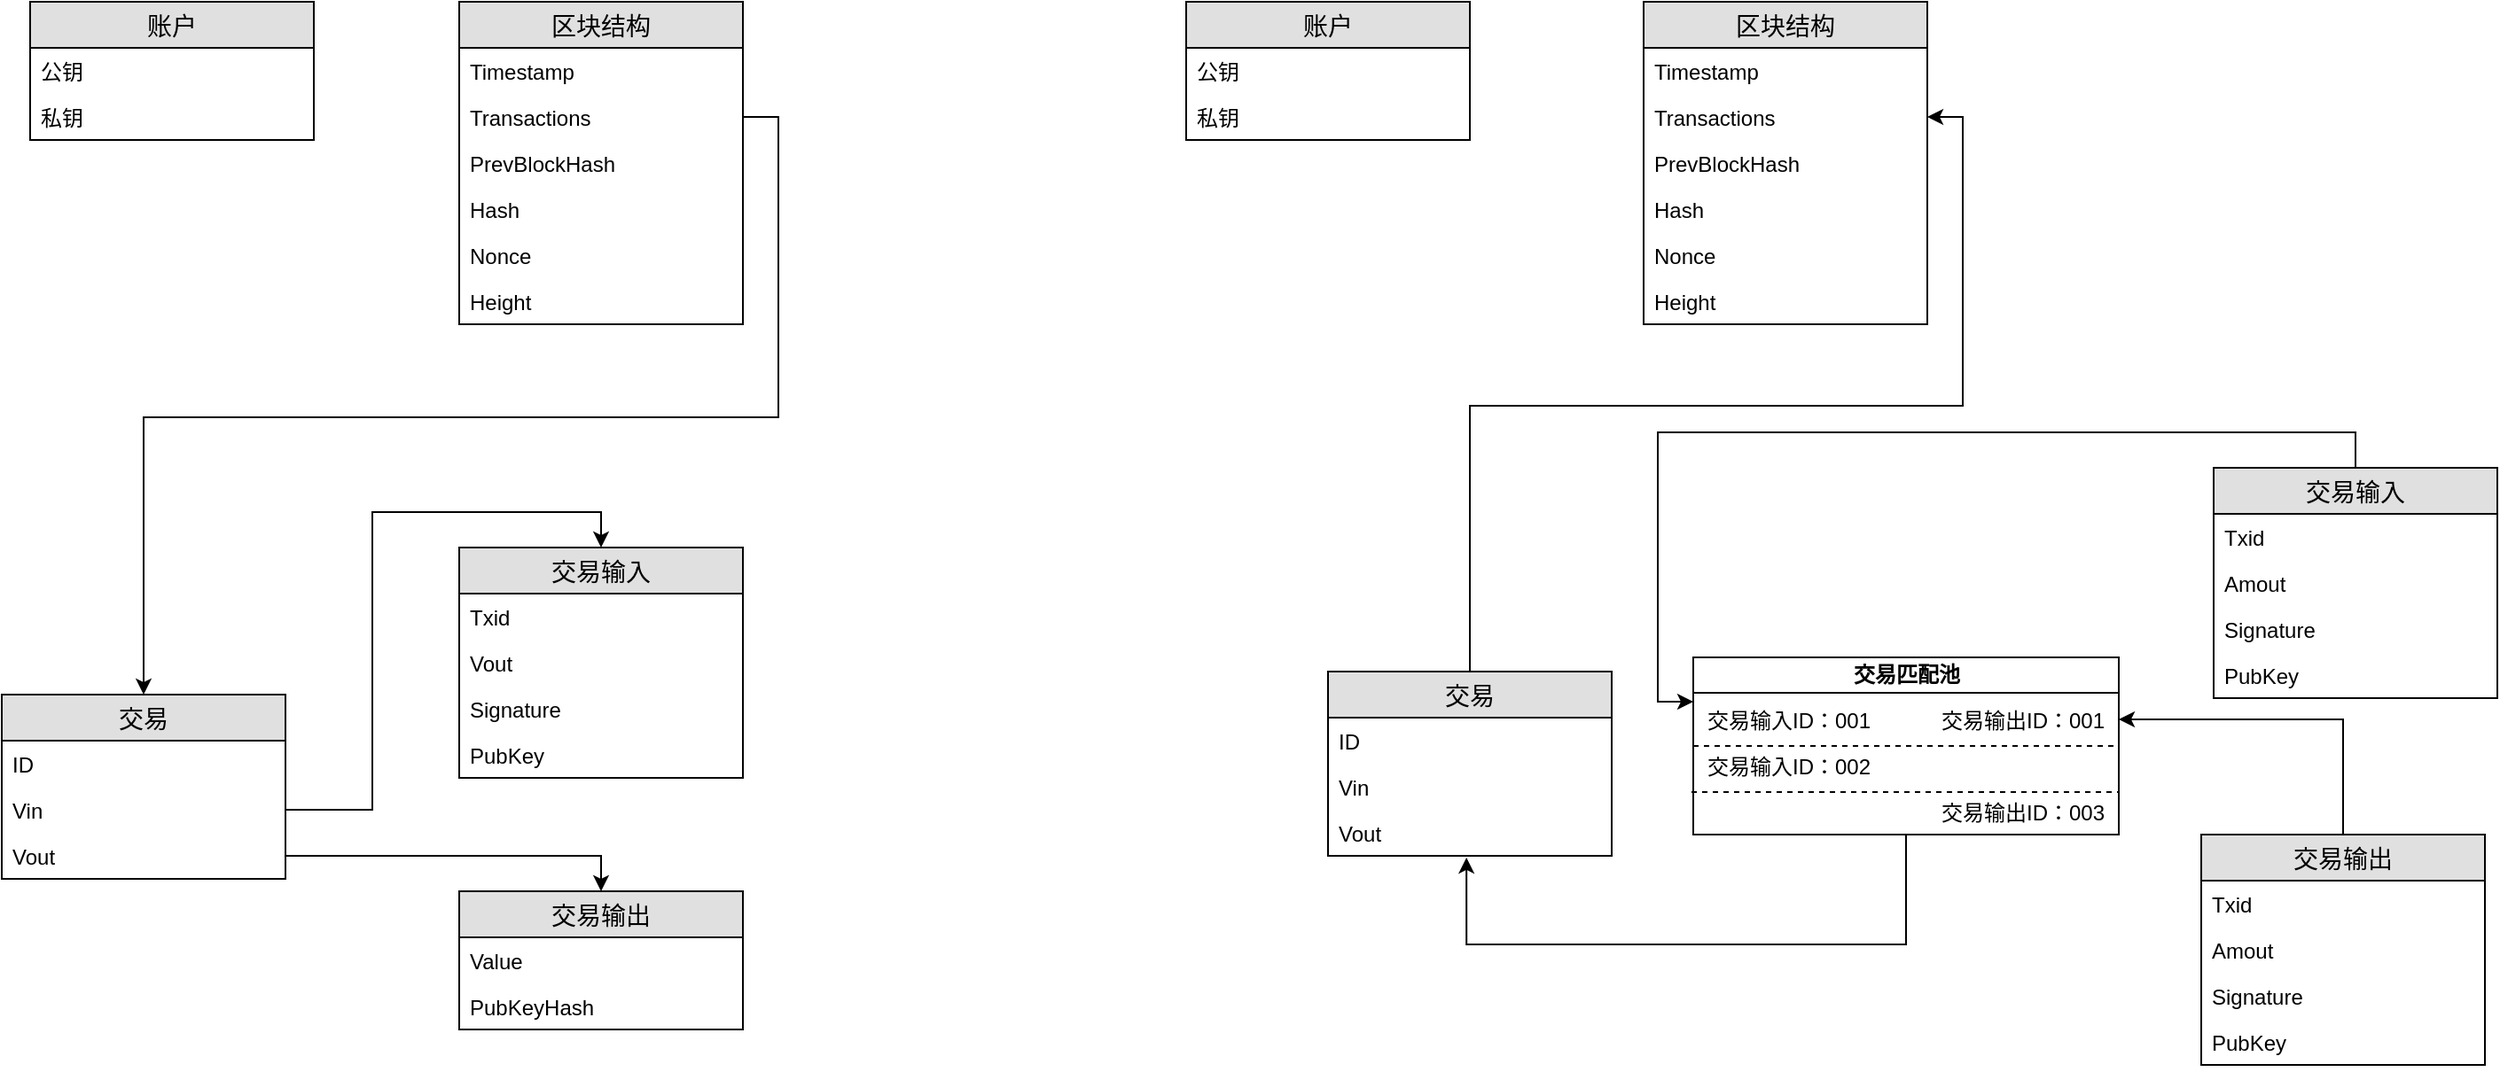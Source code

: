 <mxfile pages="1" version="11.2.9" type="github"><diagram id="iDRUR-TPC9FBBq83nX0D" name="第 1 页"><mxGraphModel dx="1822" dy="794" grid="0" gridSize="10" guides="1" tooltips="1" connect="1" arrows="1" fold="1" page="0" pageScale="1" pageWidth="827" pageHeight="1169" math="0" shadow="0"><root><mxCell id="0"/><mxCell id="1" parent="0"/><mxCell id="pDNvD17WXWYoY0awfkyG-1" value="区块结构" style="swimlane;fontStyle=0;childLayout=stackLayout;horizontal=1;startSize=26;fillColor=#e0e0e0;horizontalStack=0;resizeParent=1;resizeParentMax=0;resizeLast=0;collapsible=1;marginBottom=0;swimlaneFillColor=#ffffff;align=center;fontSize=14;" parent="1" vertex="1"><mxGeometry x="-67" y="103" width="160" height="182" as="geometry"/></mxCell><mxCell id="pDNvD17WXWYoY0awfkyG-2" value="Timestamp" style="text;strokeColor=none;fillColor=none;spacingLeft=4;spacingRight=4;overflow=hidden;rotatable=0;points=[[0,0.5],[1,0.5]];portConstraint=eastwest;fontSize=12;" parent="pDNvD17WXWYoY0awfkyG-1" vertex="1"><mxGeometry y="26" width="160" height="26" as="geometry"/></mxCell><mxCell id="pDNvD17WXWYoY0awfkyG-3" value="Transactions" style="text;strokeColor=none;fillColor=none;spacingLeft=4;spacingRight=4;overflow=hidden;rotatable=0;points=[[0,0.5],[1,0.5]];portConstraint=eastwest;fontSize=12;" parent="pDNvD17WXWYoY0awfkyG-1" vertex="1"><mxGeometry y="52" width="160" height="26" as="geometry"/></mxCell><mxCell id="pDNvD17WXWYoY0awfkyG-4" value="PrevBlockHash" style="text;strokeColor=none;fillColor=none;spacingLeft=4;spacingRight=4;overflow=hidden;rotatable=0;points=[[0,0.5],[1,0.5]];portConstraint=eastwest;fontSize=12;" parent="pDNvD17WXWYoY0awfkyG-1" vertex="1"><mxGeometry y="78" width="160" height="26" as="geometry"/></mxCell><mxCell id="pDNvD17WXWYoY0awfkyG-5" value="Hash" style="text;strokeColor=none;fillColor=none;spacingLeft=4;spacingRight=4;overflow=hidden;rotatable=0;points=[[0,0.5],[1,0.5]];portConstraint=eastwest;fontSize=12;" parent="pDNvD17WXWYoY0awfkyG-1" vertex="1"><mxGeometry y="104" width="160" height="26" as="geometry"/></mxCell><mxCell id="pDNvD17WXWYoY0awfkyG-6" value="Nonce" style="text;strokeColor=none;fillColor=none;spacingLeft=4;spacingRight=4;overflow=hidden;rotatable=0;points=[[0,0.5],[1,0.5]];portConstraint=eastwest;fontSize=12;" parent="pDNvD17WXWYoY0awfkyG-1" vertex="1"><mxGeometry y="130" width="160" height="26" as="geometry"/></mxCell><mxCell id="pDNvD17WXWYoY0awfkyG-7" value="Height" style="text;strokeColor=none;fillColor=none;spacingLeft=4;spacingRight=4;overflow=hidden;rotatable=0;points=[[0,0.5],[1,0.5]];portConstraint=eastwest;fontSize=12;" parent="pDNvD17WXWYoY0awfkyG-1" vertex="1"><mxGeometry y="156" width="160" height="26" as="geometry"/></mxCell><mxCell id="pDNvD17WXWYoY0awfkyG-8" value="账户" style="swimlane;fontStyle=0;childLayout=stackLayout;horizontal=1;startSize=26;fillColor=#e0e0e0;horizontalStack=0;resizeParent=1;resizeParentMax=0;resizeLast=0;collapsible=1;marginBottom=0;swimlaneFillColor=#ffffff;align=center;fontSize=14;" parent="1" vertex="1"><mxGeometry x="-309" y="103" width="160" height="78" as="geometry"/></mxCell><mxCell id="pDNvD17WXWYoY0awfkyG-9" value="公钥" style="text;strokeColor=none;fillColor=none;spacingLeft=4;spacingRight=4;overflow=hidden;rotatable=0;points=[[0,0.5],[1,0.5]];portConstraint=eastwest;fontSize=12;" parent="pDNvD17WXWYoY0awfkyG-8" vertex="1"><mxGeometry y="26" width="160" height="26" as="geometry"/></mxCell><mxCell id="pDNvD17WXWYoY0awfkyG-10" value="私钥" style="text;strokeColor=none;fillColor=none;spacingLeft=4;spacingRight=4;overflow=hidden;rotatable=0;points=[[0,0.5],[1,0.5]];portConstraint=eastwest;fontSize=12;" parent="pDNvD17WXWYoY0awfkyG-8" vertex="1"><mxGeometry y="52" width="160" height="26" as="geometry"/></mxCell><mxCell id="pDNvD17WXWYoY0awfkyG-15" value="交易" style="swimlane;fontStyle=0;childLayout=stackLayout;horizontal=1;startSize=26;fillColor=#e0e0e0;horizontalStack=0;resizeParent=1;resizeParentMax=0;resizeLast=0;collapsible=1;marginBottom=0;swimlaneFillColor=#ffffff;align=center;fontSize=14;" parent="1" vertex="1"><mxGeometry x="-325" y="494" width="160" height="104" as="geometry"/></mxCell><mxCell id="pDNvD17WXWYoY0awfkyG-16" value="ID" style="text;strokeColor=none;fillColor=none;spacingLeft=4;spacingRight=4;overflow=hidden;rotatable=0;points=[[0,0.5],[1,0.5]];portConstraint=eastwest;fontSize=12;" parent="pDNvD17WXWYoY0awfkyG-15" vertex="1"><mxGeometry y="26" width="160" height="26" as="geometry"/></mxCell><mxCell id="pDNvD17WXWYoY0awfkyG-17" value="Vin" style="text;strokeColor=none;fillColor=none;spacingLeft=4;spacingRight=4;overflow=hidden;rotatable=0;points=[[0,0.5],[1,0.5]];portConstraint=eastwest;fontSize=12;" parent="pDNvD17WXWYoY0awfkyG-15" vertex="1"><mxGeometry y="52" width="160" height="26" as="geometry"/></mxCell><mxCell id="pDNvD17WXWYoY0awfkyG-18" value="Vout" style="text;strokeColor=none;fillColor=none;spacingLeft=4;spacingRight=4;overflow=hidden;rotatable=0;points=[[0,0.5],[1,0.5]];portConstraint=eastwest;fontSize=12;" parent="pDNvD17WXWYoY0awfkyG-15" vertex="1"><mxGeometry y="78" width="160" height="26" as="geometry"/></mxCell><mxCell id="pDNvD17WXWYoY0awfkyG-19" value="交易输入" style="swimlane;fontStyle=0;childLayout=stackLayout;horizontal=1;startSize=26;fillColor=#e0e0e0;horizontalStack=0;resizeParent=1;resizeParentMax=0;resizeLast=0;collapsible=1;marginBottom=0;swimlaneFillColor=#ffffff;align=center;fontSize=14;" parent="1" vertex="1"><mxGeometry x="-67" y="411" width="160" height="130" as="geometry"/></mxCell><mxCell id="pDNvD17WXWYoY0awfkyG-20" value="Txid" style="text;strokeColor=none;fillColor=none;spacingLeft=4;spacingRight=4;overflow=hidden;rotatable=0;points=[[0,0.5],[1,0.5]];portConstraint=eastwest;fontSize=12;" parent="pDNvD17WXWYoY0awfkyG-19" vertex="1"><mxGeometry y="26" width="160" height="26" as="geometry"/></mxCell><mxCell id="pDNvD17WXWYoY0awfkyG-21" value="Vout" style="text;strokeColor=none;fillColor=none;spacingLeft=4;spacingRight=4;overflow=hidden;rotatable=0;points=[[0,0.5],[1,0.5]];portConstraint=eastwest;fontSize=12;" parent="pDNvD17WXWYoY0awfkyG-19" vertex="1"><mxGeometry y="52" width="160" height="26" as="geometry"/></mxCell><mxCell id="pDNvD17WXWYoY0awfkyG-22" value="Signature" style="text;strokeColor=none;fillColor=none;spacingLeft=4;spacingRight=4;overflow=hidden;rotatable=0;points=[[0,0.5],[1,0.5]];portConstraint=eastwest;fontSize=12;" parent="pDNvD17WXWYoY0awfkyG-19" vertex="1"><mxGeometry y="78" width="160" height="26" as="geometry"/></mxCell><mxCell id="pDNvD17WXWYoY0awfkyG-28" value="PubKey" style="text;strokeColor=none;fillColor=none;spacingLeft=4;spacingRight=4;overflow=hidden;rotatable=0;points=[[0,0.5],[1,0.5]];portConstraint=eastwest;fontSize=12;" parent="pDNvD17WXWYoY0awfkyG-19" vertex="1"><mxGeometry y="104" width="160" height="26" as="geometry"/></mxCell><mxCell id="pDNvD17WXWYoY0awfkyG-23" value="交易输出" style="swimlane;fontStyle=0;childLayout=stackLayout;horizontal=1;startSize=26;fillColor=#e0e0e0;horizontalStack=0;resizeParent=1;resizeParentMax=0;resizeLast=0;collapsible=1;marginBottom=0;swimlaneFillColor=#ffffff;align=center;fontSize=14;" parent="1" vertex="1"><mxGeometry x="-67" y="605" width="160" height="78" as="geometry"/></mxCell><mxCell id="pDNvD17WXWYoY0awfkyG-24" value="Value" style="text;strokeColor=none;fillColor=none;spacingLeft=4;spacingRight=4;overflow=hidden;rotatable=0;points=[[0,0.5],[1,0.5]];portConstraint=eastwest;fontSize=12;" parent="pDNvD17WXWYoY0awfkyG-23" vertex="1"><mxGeometry y="26" width="160" height="26" as="geometry"/></mxCell><mxCell id="pDNvD17WXWYoY0awfkyG-25" value="PubKeyHash" style="text;strokeColor=none;fillColor=none;spacingLeft=4;spacingRight=4;overflow=hidden;rotatable=0;points=[[0,0.5],[1,0.5]];portConstraint=eastwest;fontSize=12;" parent="pDNvD17WXWYoY0awfkyG-23" vertex="1"><mxGeometry y="52" width="160" height="26" as="geometry"/></mxCell><mxCell id="pDNvD17WXWYoY0awfkyG-30" style="edgeStyle=orthogonalEdgeStyle;rounded=0;orthogonalLoop=1;jettySize=auto;html=1;exitX=1;exitY=0.5;exitDx=0;exitDy=0;entryX=0.5;entryY=0;entryDx=0;entryDy=0;" parent="1" source="pDNvD17WXWYoY0awfkyG-17" target="pDNvD17WXWYoY0awfkyG-19" edge="1"><mxGeometry relative="1" as="geometry"/></mxCell><mxCell id="pDNvD17WXWYoY0awfkyG-31" style="edgeStyle=orthogonalEdgeStyle;rounded=0;orthogonalLoop=1;jettySize=auto;html=1;exitX=1;exitY=0.5;exitDx=0;exitDy=0;entryX=0.5;entryY=0;entryDx=0;entryDy=0;" parent="1" source="pDNvD17WXWYoY0awfkyG-18" target="pDNvD17WXWYoY0awfkyG-23" edge="1"><mxGeometry relative="1" as="geometry"/></mxCell><mxCell id="pDNvD17WXWYoY0awfkyG-33" style="edgeStyle=orthogonalEdgeStyle;rounded=0;orthogonalLoop=1;jettySize=auto;html=1;exitX=1;exitY=0.5;exitDx=0;exitDy=0;" parent="1" source="pDNvD17WXWYoY0awfkyG-3" target="pDNvD17WXWYoY0awfkyG-15" edge="1"><mxGeometry relative="1" as="geometry"/></mxCell><mxCell id="rmLEwJgq2sEauWwqbLfc-2" value="区块结构" style="swimlane;fontStyle=0;childLayout=stackLayout;horizontal=1;startSize=26;fillColor=#e0e0e0;horizontalStack=0;resizeParent=1;resizeParentMax=0;resizeLast=0;collapsible=1;marginBottom=0;swimlaneFillColor=#ffffff;align=center;fontSize=14;" vertex="1" parent="1"><mxGeometry x="601" y="103" width="160" height="182" as="geometry"/></mxCell><mxCell id="rmLEwJgq2sEauWwqbLfc-3" value="Timestamp" style="text;strokeColor=none;fillColor=none;spacingLeft=4;spacingRight=4;overflow=hidden;rotatable=0;points=[[0,0.5],[1,0.5]];portConstraint=eastwest;fontSize=12;" vertex="1" parent="rmLEwJgq2sEauWwqbLfc-2"><mxGeometry y="26" width="160" height="26" as="geometry"/></mxCell><mxCell id="rmLEwJgq2sEauWwqbLfc-4" value="Transactions" style="text;strokeColor=none;fillColor=none;spacingLeft=4;spacingRight=4;overflow=hidden;rotatable=0;points=[[0,0.5],[1,0.5]];portConstraint=eastwest;fontSize=12;" vertex="1" parent="rmLEwJgq2sEauWwqbLfc-2"><mxGeometry y="52" width="160" height="26" as="geometry"/></mxCell><mxCell id="rmLEwJgq2sEauWwqbLfc-5" value="PrevBlockHash" style="text;strokeColor=none;fillColor=none;spacingLeft=4;spacingRight=4;overflow=hidden;rotatable=0;points=[[0,0.5],[1,0.5]];portConstraint=eastwest;fontSize=12;" vertex="1" parent="rmLEwJgq2sEauWwqbLfc-2"><mxGeometry y="78" width="160" height="26" as="geometry"/></mxCell><mxCell id="rmLEwJgq2sEauWwqbLfc-6" value="Hash" style="text;strokeColor=none;fillColor=none;spacingLeft=4;spacingRight=4;overflow=hidden;rotatable=0;points=[[0,0.5],[1,0.5]];portConstraint=eastwest;fontSize=12;" vertex="1" parent="rmLEwJgq2sEauWwqbLfc-2"><mxGeometry y="104" width="160" height="26" as="geometry"/></mxCell><mxCell id="rmLEwJgq2sEauWwqbLfc-7" value="Nonce" style="text;strokeColor=none;fillColor=none;spacingLeft=4;spacingRight=4;overflow=hidden;rotatable=0;points=[[0,0.5],[1,0.5]];portConstraint=eastwest;fontSize=12;" vertex="1" parent="rmLEwJgq2sEauWwqbLfc-2"><mxGeometry y="130" width="160" height="26" as="geometry"/></mxCell><mxCell id="rmLEwJgq2sEauWwqbLfc-8" value="Height" style="text;strokeColor=none;fillColor=none;spacingLeft=4;spacingRight=4;overflow=hidden;rotatable=0;points=[[0,0.5],[1,0.5]];portConstraint=eastwest;fontSize=12;" vertex="1" parent="rmLEwJgq2sEauWwqbLfc-2"><mxGeometry y="156" width="160" height="26" as="geometry"/></mxCell><mxCell id="rmLEwJgq2sEauWwqbLfc-9" value="账户" style="swimlane;fontStyle=0;childLayout=stackLayout;horizontal=1;startSize=26;fillColor=#e0e0e0;horizontalStack=0;resizeParent=1;resizeParentMax=0;resizeLast=0;collapsible=1;marginBottom=0;swimlaneFillColor=#ffffff;align=center;fontSize=14;" vertex="1" parent="1"><mxGeometry x="343" y="103" width="160" height="78" as="geometry"/></mxCell><mxCell id="rmLEwJgq2sEauWwqbLfc-10" value="公钥" style="text;strokeColor=none;fillColor=none;spacingLeft=4;spacingRight=4;overflow=hidden;rotatable=0;points=[[0,0.5],[1,0.5]];portConstraint=eastwest;fontSize=12;" vertex="1" parent="rmLEwJgq2sEauWwqbLfc-9"><mxGeometry y="26" width="160" height="26" as="geometry"/></mxCell><mxCell id="rmLEwJgq2sEauWwqbLfc-11" value="私钥" style="text;strokeColor=none;fillColor=none;spacingLeft=4;spacingRight=4;overflow=hidden;rotatable=0;points=[[0,0.5],[1,0.5]];portConstraint=eastwest;fontSize=12;" vertex="1" parent="rmLEwJgq2sEauWwqbLfc-9"><mxGeometry y="52" width="160" height="26" as="geometry"/></mxCell><mxCell id="rmLEwJgq2sEauWwqbLfc-33" style="edgeStyle=orthogonalEdgeStyle;rounded=0;orthogonalLoop=1;jettySize=auto;html=1;exitX=0.5;exitY=0;exitDx=0;exitDy=0;entryX=1;entryY=0.5;entryDx=0;entryDy=0;startArrow=none;startFill=0;" edge="1" parent="1" source="rmLEwJgq2sEauWwqbLfc-12" target="rmLEwJgq2sEauWwqbLfc-4"><mxGeometry relative="1" as="geometry"/></mxCell><mxCell id="rmLEwJgq2sEauWwqbLfc-12" value="交易" style="swimlane;fontStyle=0;childLayout=stackLayout;horizontal=1;startSize=26;fillColor=#e0e0e0;horizontalStack=0;resizeParent=1;resizeParentMax=0;resizeLast=0;collapsible=1;marginBottom=0;swimlaneFillColor=#ffffff;align=center;fontSize=14;" vertex="1" parent="1"><mxGeometry x="423" y="481" width="160" height="104" as="geometry"/></mxCell><mxCell id="rmLEwJgq2sEauWwqbLfc-13" value="ID" style="text;strokeColor=none;fillColor=none;spacingLeft=4;spacingRight=4;overflow=hidden;rotatable=0;points=[[0,0.5],[1,0.5]];portConstraint=eastwest;fontSize=12;" vertex="1" parent="rmLEwJgq2sEauWwqbLfc-12"><mxGeometry y="26" width="160" height="26" as="geometry"/></mxCell><mxCell id="rmLEwJgq2sEauWwqbLfc-14" value="Vin" style="text;strokeColor=none;fillColor=none;spacingLeft=4;spacingRight=4;overflow=hidden;rotatable=0;points=[[0,0.5],[1,0.5]];portConstraint=eastwest;fontSize=12;" vertex="1" parent="rmLEwJgq2sEauWwqbLfc-12"><mxGeometry y="52" width="160" height="26" as="geometry"/></mxCell><mxCell id="rmLEwJgq2sEauWwqbLfc-15" value="Vout" style="text;strokeColor=none;fillColor=none;spacingLeft=4;spacingRight=4;overflow=hidden;rotatable=0;points=[[0,0.5],[1,0.5]];portConstraint=eastwest;fontSize=12;" vertex="1" parent="rmLEwJgq2sEauWwqbLfc-12"><mxGeometry y="78" width="160" height="26" as="geometry"/></mxCell><mxCell id="rmLEwJgq2sEauWwqbLfc-78" style="edgeStyle=orthogonalEdgeStyle;rounded=0;orthogonalLoop=1;jettySize=auto;html=1;exitX=0.5;exitY=0;exitDx=0;exitDy=0;entryX=0;entryY=0.25;entryDx=0;entryDy=0;startArrow=none;startFill=0;" edge="1" parent="1" source="rmLEwJgq2sEauWwqbLfc-16" target="rmLEwJgq2sEauWwqbLfc-69"><mxGeometry relative="1" as="geometry"/></mxCell><mxCell id="rmLEwJgq2sEauWwqbLfc-16" value="交易输入" style="swimlane;fontStyle=0;childLayout=stackLayout;horizontal=1;startSize=26;fillColor=#e0e0e0;horizontalStack=0;resizeParent=1;resizeParentMax=0;resizeLast=0;collapsible=1;marginBottom=0;swimlaneFillColor=#ffffff;align=center;fontSize=14;" vertex="1" parent="1"><mxGeometry x="922.5" y="366" width="160" height="130" as="geometry"/></mxCell><mxCell id="rmLEwJgq2sEauWwqbLfc-17" value="Txid" style="text;strokeColor=none;fillColor=none;spacingLeft=4;spacingRight=4;overflow=hidden;rotatable=0;points=[[0,0.5],[1,0.5]];portConstraint=eastwest;fontSize=12;" vertex="1" parent="rmLEwJgq2sEauWwqbLfc-16"><mxGeometry y="26" width="160" height="26" as="geometry"/></mxCell><mxCell id="rmLEwJgq2sEauWwqbLfc-18" value="Amout" style="text;strokeColor=none;fillColor=none;spacingLeft=4;spacingRight=4;overflow=hidden;rotatable=0;points=[[0,0.5],[1,0.5]];portConstraint=eastwest;fontSize=12;" vertex="1" parent="rmLEwJgq2sEauWwqbLfc-16"><mxGeometry y="52" width="160" height="26" as="geometry"/></mxCell><mxCell id="rmLEwJgq2sEauWwqbLfc-19" value="Signature" style="text;strokeColor=none;fillColor=none;spacingLeft=4;spacingRight=4;overflow=hidden;rotatable=0;points=[[0,0.5],[1,0.5]];portConstraint=eastwest;fontSize=12;" vertex="1" parent="rmLEwJgq2sEauWwqbLfc-16"><mxGeometry y="78" width="160" height="26" as="geometry"/></mxCell><mxCell id="rmLEwJgq2sEauWwqbLfc-20" value="PubKey" style="text;strokeColor=none;fillColor=none;spacingLeft=4;spacingRight=4;overflow=hidden;rotatable=0;points=[[0,0.5],[1,0.5]];portConstraint=eastwest;fontSize=12;" vertex="1" parent="rmLEwJgq2sEauWwqbLfc-16"><mxGeometry y="104" width="160" height="26" as="geometry"/></mxCell><mxCell id="rmLEwJgq2sEauWwqbLfc-79" style="edgeStyle=orthogonalEdgeStyle;rounded=0;orthogonalLoop=1;jettySize=auto;html=1;exitX=0.5;exitY=0;exitDx=0;exitDy=0;entryX=1;entryY=0.643;entryDx=0;entryDy=0;entryPerimeter=0;startArrow=none;startFill=0;" edge="1" parent="1" source="rmLEwJgq2sEauWwqbLfc-21" target="rmLEwJgq2sEauWwqbLfc-71"><mxGeometry relative="1" as="geometry"/></mxCell><mxCell id="rmLEwJgq2sEauWwqbLfc-21" value="交易输出" style="swimlane;fontStyle=0;childLayout=stackLayout;horizontal=1;startSize=26;fillColor=#e0e0e0;horizontalStack=0;resizeParent=1;resizeParentMax=0;resizeLast=0;collapsible=1;marginBottom=0;swimlaneFillColor=#ffffff;align=center;fontSize=14;" vertex="1" parent="1"><mxGeometry x="915.5" y="573" width="160" height="130" as="geometry"/></mxCell><mxCell id="rmLEwJgq2sEauWwqbLfc-22" value="Txid" style="text;strokeColor=none;fillColor=none;spacingLeft=4;spacingRight=4;overflow=hidden;rotatable=0;points=[[0,0.5],[1,0.5]];portConstraint=eastwest;fontSize=12;" vertex="1" parent="rmLEwJgq2sEauWwqbLfc-21"><mxGeometry y="26" width="160" height="26" as="geometry"/></mxCell><mxCell id="rmLEwJgq2sEauWwqbLfc-23" value="Amout" style="text;strokeColor=none;fillColor=none;spacingLeft=4;spacingRight=4;overflow=hidden;rotatable=0;points=[[0,0.5],[1,0.5]];portConstraint=eastwest;fontSize=12;" vertex="1" parent="rmLEwJgq2sEauWwqbLfc-21"><mxGeometry y="52" width="160" height="26" as="geometry"/></mxCell><mxCell id="rmLEwJgq2sEauWwqbLfc-27" value="Signature" style="text;strokeColor=none;fillColor=none;spacingLeft=4;spacingRight=4;overflow=hidden;rotatable=0;points=[[0,0.5],[1,0.5]];portConstraint=eastwest;fontSize=12;" vertex="1" parent="rmLEwJgq2sEauWwqbLfc-21"><mxGeometry y="78" width="160" height="26" as="geometry"/></mxCell><mxCell id="rmLEwJgq2sEauWwqbLfc-28" value="PubKey" style="text;strokeColor=none;fillColor=none;spacingLeft=4;spacingRight=4;overflow=hidden;rotatable=0;points=[[0,0.5],[1,0.5]];portConstraint=eastwest;fontSize=12;" vertex="1" parent="rmLEwJgq2sEauWwqbLfc-21"><mxGeometry y="104" width="160" height="26" as="geometry"/></mxCell><mxCell id="rmLEwJgq2sEauWwqbLfc-81" style="edgeStyle=orthogonalEdgeStyle;rounded=0;orthogonalLoop=1;jettySize=auto;html=1;exitX=0.5;exitY=1;exitDx=0;exitDy=0;entryX=0.488;entryY=1.038;entryDx=0;entryDy=0;entryPerimeter=0;startArrow=none;startFill=0;" edge="1" parent="1" source="rmLEwJgq2sEauWwqbLfc-69" target="rmLEwJgq2sEauWwqbLfc-15"><mxGeometry relative="1" as="geometry"><Array as="points"><mxPoint x="749" y="635"/><mxPoint x="501" y="635"/></Array></mxGeometry></mxCell><mxCell id="rmLEwJgq2sEauWwqbLfc-69" value="交易匹配池" style="swimlane;html=1;startSize=20;horizontal=1;containerType=tree;" vertex="1" parent="1"><mxGeometry x="629" y="473" width="240" height="100" as="geometry"/></mxCell><mxCell id="rmLEwJgq2sEauWwqbLfc-70" value="交易输入ID：001" style="text;html=1;resizable=0;points=[];autosize=1;align=left;verticalAlign=top;spacingTop=-4;" vertex="1" parent="rmLEwJgq2sEauWwqbLfc-69"><mxGeometry x="6" y="26" width="102" height="14" as="geometry"/></mxCell><mxCell id="rmLEwJgq2sEauWwqbLfc-71" value="交易输出ID：001" style="text;html=1;resizable=0;points=[];autosize=1;align=left;verticalAlign=top;spacingTop=-4;" vertex="1" parent="rmLEwJgq2sEauWwqbLfc-69"><mxGeometry x="138" y="26" width="102" height="14" as="geometry"/></mxCell><mxCell id="rmLEwJgq2sEauWwqbLfc-72" value="交易输入ID：002" style="text;html=1;resizable=0;points=[];autosize=1;align=left;verticalAlign=top;spacingTop=-4;" vertex="1" parent="rmLEwJgq2sEauWwqbLfc-69"><mxGeometry x="6" y="52" width="102" height="14" as="geometry"/></mxCell><mxCell id="rmLEwJgq2sEauWwqbLfc-74" value="交易输出ID：003" style="text;html=1;resizable=0;points=[];autosize=1;align=left;verticalAlign=top;spacingTop=-4;" vertex="1" parent="rmLEwJgq2sEauWwqbLfc-69"><mxGeometry x="138" y="78" width="102" height="14" as="geometry"/></mxCell><mxCell id="rmLEwJgq2sEauWwqbLfc-76" value="" style="endArrow=none;dashed=1;html=1;" edge="1" parent="rmLEwJgq2sEauWwqbLfc-69"><mxGeometry width="50" height="50" relative="1" as="geometry"><mxPoint x="-1" y="76" as="sourcePoint"/><mxPoint x="240" y="76" as="targetPoint"/></mxGeometry></mxCell><mxCell id="rmLEwJgq2sEauWwqbLfc-75" value="" style="endArrow=none;dashed=1;html=1;entryX=1;entryY=0.5;entryDx=0;entryDy=0;exitX=0;exitY=0.5;exitDx=0;exitDy=0;" edge="1" parent="1" source="rmLEwJgq2sEauWwqbLfc-69" target="rmLEwJgq2sEauWwqbLfc-69"><mxGeometry width="50" height="50" relative="1" as="geometry"><mxPoint x="511" y="509" as="sourcePoint"/><mxPoint x="561" y="459" as="targetPoint"/></mxGeometry></mxCell></root></mxGraphModel></diagram></mxfile>